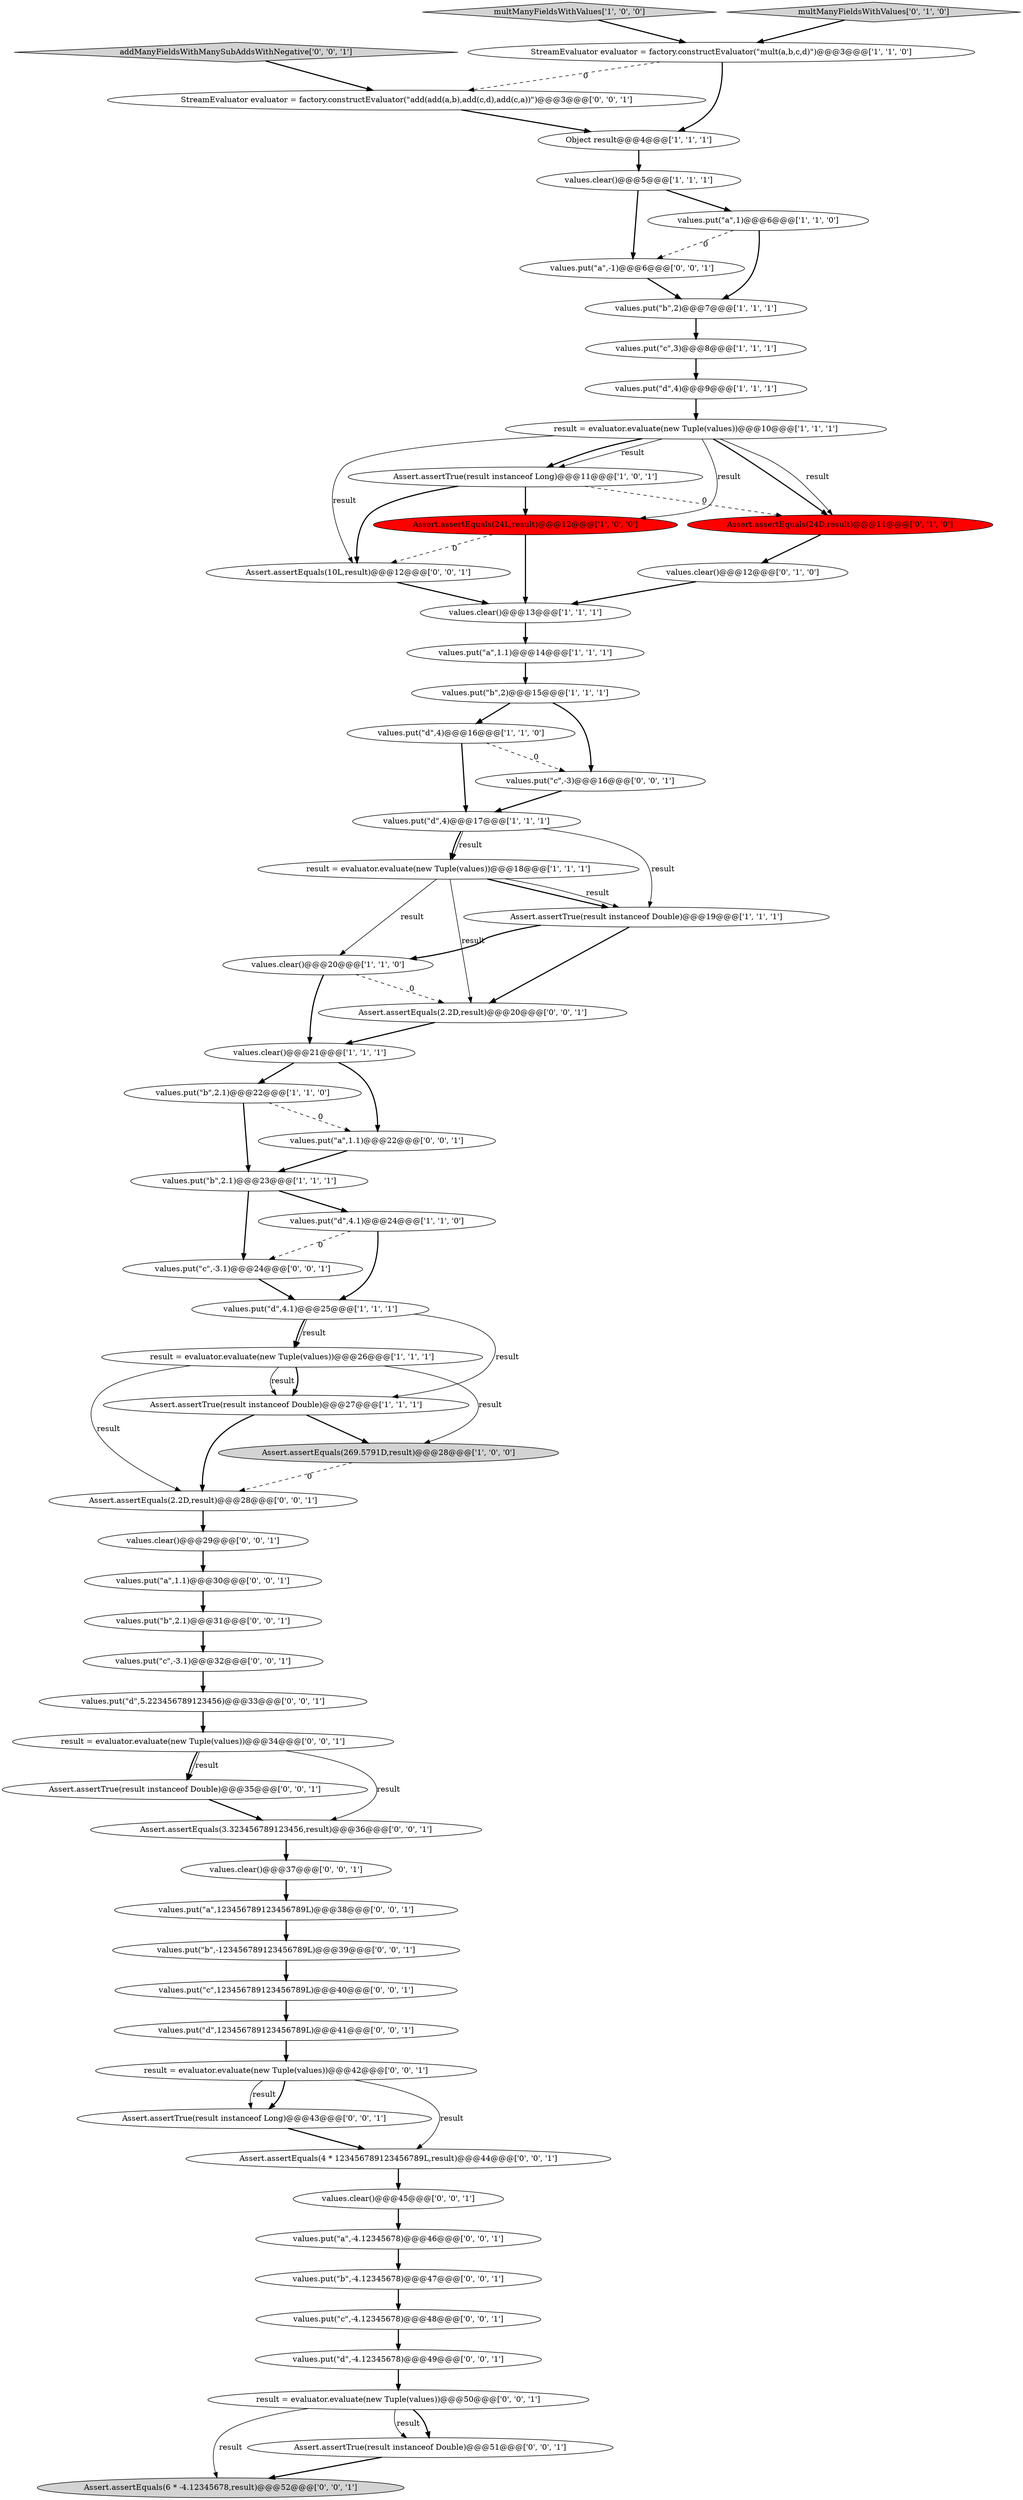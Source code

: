 digraph {
46 [style = filled, label = "values.put(\"a\",123456789123456789L)@@@38@@@['0', '0', '1']", fillcolor = white, shape = ellipse image = "AAA0AAABBB3BBB"];
22 [style = filled, label = "result = evaluator.evaluate(new Tuple(values))@@@26@@@['1', '1', '1']", fillcolor = white, shape = ellipse image = "AAA0AAABBB1BBB"];
61 [style = filled, label = "Assert.assertEquals(6 * -4.12345678,result)@@@52@@@['0', '0', '1']", fillcolor = lightgray, shape = ellipse image = "AAA0AAABBB3BBB"];
18 [style = filled, label = "values.clear()@@@21@@@['1', '1', '1']", fillcolor = white, shape = ellipse image = "AAA0AAABBB1BBB"];
20 [style = filled, label = "StreamEvaluator evaluator = factory.constructEvaluator(\"mult(a,b,c,d)\")@@@3@@@['1', '1', '0']", fillcolor = white, shape = ellipse image = "AAA0AAABBB1BBB"];
3 [style = filled, label = "values.put(\"d\",4.1)@@@25@@@['1', '1', '1']", fillcolor = white, shape = ellipse image = "AAA0AAABBB1BBB"];
40 [style = filled, label = "Assert.assertTrue(result instanceof Double)@@@35@@@['0', '0', '1']", fillcolor = white, shape = ellipse image = "AAA0AAABBB3BBB"];
47 [style = filled, label = "values.put(\"c\",123456789123456789L)@@@40@@@['0', '0', '1']", fillcolor = white, shape = ellipse image = "AAA0AAABBB3BBB"];
14 [style = filled, label = "values.put(\"b\",2.1)@@@23@@@['1', '1', '1']", fillcolor = white, shape = ellipse image = "AAA0AAABBB1BBB"];
16 [style = filled, label = "values.clear()@@@13@@@['1', '1', '1']", fillcolor = white, shape = ellipse image = "AAA0AAABBB1BBB"];
50 [style = filled, label = "Assert.assertEquals(10L,result)@@@12@@@['0', '0', '1']", fillcolor = white, shape = ellipse image = "AAA0AAABBB3BBB"];
11 [style = filled, label = "Assert.assertTrue(result instanceof Double)@@@27@@@['1', '1', '1']", fillcolor = white, shape = ellipse image = "AAA0AAABBB1BBB"];
30 [style = filled, label = "values.clear()@@@37@@@['0', '0', '1']", fillcolor = white, shape = ellipse image = "AAA0AAABBB3BBB"];
35 [style = filled, label = "values.put(\"b\",-123456789123456789L)@@@39@@@['0', '0', '1']", fillcolor = white, shape = ellipse image = "AAA0AAABBB3BBB"];
6 [style = filled, label = "values.put(\"b\",2)@@@7@@@['1', '1', '1']", fillcolor = white, shape = ellipse image = "AAA0AAABBB1BBB"];
9 [style = filled, label = "values.clear()@@@20@@@['1', '1', '0']", fillcolor = white, shape = ellipse image = "AAA0AAABBB1BBB"];
48 [style = filled, label = "values.put(\"b\",-4.12345678)@@@47@@@['0', '0', '1']", fillcolor = white, shape = ellipse image = "AAA0AAABBB3BBB"];
54 [style = filled, label = "values.put(\"d\",123456789123456789L)@@@41@@@['0', '0', '1']", fillcolor = white, shape = ellipse image = "AAA0AAABBB3BBB"];
55 [style = filled, label = "values.put(\"d\",5.223456789123456)@@@33@@@['0', '0', '1']", fillcolor = white, shape = ellipse image = "AAA0AAABBB3BBB"];
57 [style = filled, label = "values.put(\"c\",-3.1)@@@24@@@['0', '0', '1']", fillcolor = white, shape = ellipse image = "AAA0AAABBB3BBB"];
17 [style = filled, label = "values.put(\"d\",4)@@@17@@@['1', '1', '1']", fillcolor = white, shape = ellipse image = "AAA0AAABBB1BBB"];
12 [style = filled, label = "Assert.assertEquals(24L,result)@@@12@@@['1', '0', '0']", fillcolor = red, shape = ellipse image = "AAA1AAABBB1BBB"];
19 [style = filled, label = "result = evaluator.evaluate(new Tuple(values))@@@10@@@['1', '1', '1']", fillcolor = white, shape = ellipse image = "AAA0AAABBB1BBB"];
33 [style = filled, label = "values.put(\"a\",-1)@@@6@@@['0', '0', '1']", fillcolor = white, shape = ellipse image = "AAA0AAABBB3BBB"];
1 [style = filled, label = "values.put(\"b\",2.1)@@@22@@@['1', '1', '0']", fillcolor = white, shape = ellipse image = "AAA0AAABBB1BBB"];
34 [style = filled, label = "addManyFieldsWithManySubAddsWithNegative['0', '0', '1']", fillcolor = lightgray, shape = diamond image = "AAA0AAABBB3BBB"];
38 [style = filled, label = "result = evaluator.evaluate(new Tuple(values))@@@42@@@['0', '0', '1']", fillcolor = white, shape = ellipse image = "AAA0AAABBB3BBB"];
13 [style = filled, label = "values.put(\"d\",4)@@@16@@@['1', '1', '0']", fillcolor = white, shape = ellipse image = "AAA0AAABBB1BBB"];
0 [style = filled, label = "values.put(\"c\",3)@@@8@@@['1', '1', '1']", fillcolor = white, shape = ellipse image = "AAA0AAABBB1BBB"];
56 [style = filled, label = "values.put(\"c\",-3)@@@16@@@['0', '0', '1']", fillcolor = white, shape = ellipse image = "AAA0AAABBB3BBB"];
53 [style = filled, label = "Assert.assertTrue(result instanceof Long)@@@43@@@['0', '0', '1']", fillcolor = white, shape = ellipse image = "AAA0AAABBB3BBB"];
52 [style = filled, label = "values.put(\"d\",-4.12345678)@@@49@@@['0', '0', '1']", fillcolor = white, shape = ellipse image = "AAA0AAABBB3BBB"];
23 [style = filled, label = "multManyFieldsWithValues['1', '0', '0']", fillcolor = lightgray, shape = diamond image = "AAA0AAABBB1BBB"];
29 [style = filled, label = "values.clear()@@@12@@@['0', '1', '0']", fillcolor = white, shape = ellipse image = "AAA0AAABBB2BBB"];
8 [style = filled, label = "result = evaluator.evaluate(new Tuple(values))@@@18@@@['1', '1', '1']", fillcolor = white, shape = ellipse image = "AAA0AAABBB1BBB"];
49 [style = filled, label = "values.put(\"a\",-4.12345678)@@@46@@@['0', '0', '1']", fillcolor = white, shape = ellipse image = "AAA0AAABBB3BBB"];
27 [style = filled, label = "multManyFieldsWithValues['0', '1', '0']", fillcolor = lightgray, shape = diamond image = "AAA0AAABBB2BBB"];
36 [style = filled, label = "Assert.assertEquals(2.2D,result)@@@20@@@['0', '0', '1']", fillcolor = white, shape = ellipse image = "AAA0AAABBB3BBB"];
60 [style = filled, label = "Assert.assertEquals(4 * 123456789123456789L,result)@@@44@@@['0', '0', '1']", fillcolor = white, shape = ellipse image = "AAA0AAABBB3BBB"];
5 [style = filled, label = "values.put(\"a\",1)@@@6@@@['1', '1', '0']", fillcolor = white, shape = ellipse image = "AAA0AAABBB1BBB"];
4 [style = filled, label = "values.put(\"b\",2)@@@15@@@['1', '1', '1']", fillcolor = white, shape = ellipse image = "AAA0AAABBB1BBB"];
62 [style = filled, label = "values.clear()@@@45@@@['0', '0', '1']", fillcolor = white, shape = ellipse image = "AAA0AAABBB3BBB"];
21 [style = filled, label = "values.put(\"a\",1.1)@@@14@@@['1', '1', '1']", fillcolor = white, shape = ellipse image = "AAA0AAABBB1BBB"];
41 [style = filled, label = "Assert.assertEquals(3.323456789123456,result)@@@36@@@['0', '0', '1']", fillcolor = white, shape = ellipse image = "AAA0AAABBB3BBB"];
37 [style = filled, label = "Assert.assertTrue(result instanceof Double)@@@51@@@['0', '0', '1']", fillcolor = white, shape = ellipse image = "AAA0AAABBB3BBB"];
24 [style = filled, label = "values.clear()@@@5@@@['1', '1', '1']", fillcolor = white, shape = ellipse image = "AAA0AAABBB1BBB"];
58 [style = filled, label = "result = evaluator.evaluate(new Tuple(values))@@@50@@@['0', '0', '1']", fillcolor = white, shape = ellipse image = "AAA0AAABBB3BBB"];
44 [style = filled, label = "values.clear()@@@29@@@['0', '0', '1']", fillcolor = white, shape = ellipse image = "AAA0AAABBB3BBB"];
51 [style = filled, label = "StreamEvaluator evaluator = factory.constructEvaluator(\"add(add(a,b),add(c,d),add(c,a))\")@@@3@@@['0', '0', '1']", fillcolor = white, shape = ellipse image = "AAA0AAABBB3BBB"];
31 [style = filled, label = "values.put(\"b\",2.1)@@@31@@@['0', '0', '1']", fillcolor = white, shape = ellipse image = "AAA0AAABBB3BBB"];
32 [style = filled, label = "result = evaluator.evaluate(new Tuple(values))@@@34@@@['0', '0', '1']", fillcolor = white, shape = ellipse image = "AAA0AAABBB3BBB"];
39 [style = filled, label = "values.put(\"c\",-4.12345678)@@@48@@@['0', '0', '1']", fillcolor = white, shape = ellipse image = "AAA0AAABBB3BBB"];
7 [style = filled, label = "Assert.assertTrue(result instanceof Long)@@@11@@@['1', '0', '1']", fillcolor = white, shape = ellipse image = "AAA0AAABBB1BBB"];
25 [style = filled, label = "Assert.assertEquals(269.5791D,result)@@@28@@@['1', '0', '0']", fillcolor = lightgray, shape = ellipse image = "AAA0AAABBB1BBB"];
59 [style = filled, label = "values.put(\"a\",1.1)@@@30@@@['0', '0', '1']", fillcolor = white, shape = ellipse image = "AAA0AAABBB3BBB"];
28 [style = filled, label = "Assert.assertEquals(24D,result)@@@11@@@['0', '1', '0']", fillcolor = red, shape = ellipse image = "AAA1AAABBB2BBB"];
10 [style = filled, label = "Assert.assertTrue(result instanceof Double)@@@19@@@['1', '1', '1']", fillcolor = white, shape = ellipse image = "AAA0AAABBB1BBB"];
2 [style = filled, label = "Object result@@@4@@@['1', '1', '1']", fillcolor = white, shape = ellipse image = "AAA0AAABBB1BBB"];
15 [style = filled, label = "values.put(\"d\",4)@@@9@@@['1', '1', '1']", fillcolor = white, shape = ellipse image = "AAA0AAABBB1BBB"];
26 [style = filled, label = "values.put(\"d\",4.1)@@@24@@@['1', '1', '0']", fillcolor = white, shape = ellipse image = "AAA0AAABBB1BBB"];
43 [style = filled, label = "values.put(\"c\",-3.1)@@@32@@@['0', '0', '1']", fillcolor = white, shape = ellipse image = "AAA0AAABBB3BBB"];
45 [style = filled, label = "Assert.assertEquals(2.2D,result)@@@28@@@['0', '0', '1']", fillcolor = white, shape = ellipse image = "AAA0AAABBB3BBB"];
42 [style = filled, label = "values.put(\"a\",1.1)@@@22@@@['0', '0', '1']", fillcolor = white, shape = ellipse image = "AAA0AAABBB3BBB"];
9->36 [style = dashed, label="0"];
1->42 [style = dashed, label="0"];
8->10 [style = bold, label=""];
13->56 [style = dashed, label="0"];
43->55 [style = bold, label=""];
22->25 [style = solid, label="result"];
49->48 [style = bold, label=""];
59->31 [style = bold, label=""];
0->15 [style = bold, label=""];
48->39 [style = bold, label=""];
13->17 [style = bold, label=""];
30->46 [style = bold, label=""];
36->18 [style = bold, label=""];
62->49 [style = bold, label=""];
19->28 [style = bold, label=""];
2->24 [style = bold, label=""];
53->60 [style = bold, label=""];
32->40 [style = solid, label="result"];
54->38 [style = bold, label=""];
22->45 [style = solid, label="result"];
26->57 [style = dashed, label="0"];
11->25 [style = bold, label=""];
19->12 [style = solid, label="result"];
60->62 [style = bold, label=""];
38->53 [style = bold, label=""];
38->53 [style = solid, label="result"];
8->9 [style = solid, label="result"];
37->61 [style = bold, label=""];
24->5 [style = bold, label=""];
52->58 [style = bold, label=""];
4->56 [style = bold, label=""];
41->30 [style = bold, label=""];
39->52 [style = bold, label=""];
5->6 [style = bold, label=""];
18->1 [style = bold, label=""];
47->54 [style = bold, label=""];
14->57 [style = bold, label=""];
5->33 [style = dashed, label="0"];
17->8 [style = solid, label="result"];
55->32 [style = bold, label=""];
29->16 [style = bold, label=""];
27->20 [style = bold, label=""];
22->11 [style = bold, label=""];
22->11 [style = solid, label="result"];
7->50 [style = bold, label=""];
21->4 [style = bold, label=""];
17->8 [style = bold, label=""];
28->29 [style = bold, label=""];
23->20 [style = bold, label=""];
26->3 [style = bold, label=""];
4->13 [style = bold, label=""];
58->37 [style = bold, label=""];
15->19 [style = bold, label=""];
8->36 [style = solid, label="result"];
45->44 [style = bold, label=""];
42->14 [style = bold, label=""];
17->10 [style = solid, label="result"];
34->51 [style = bold, label=""];
24->33 [style = bold, label=""];
9->18 [style = bold, label=""];
38->60 [style = solid, label="result"];
3->22 [style = solid, label="result"];
51->2 [style = bold, label=""];
7->28 [style = dashed, label="0"];
32->40 [style = bold, label=""];
25->45 [style = dashed, label="0"];
46->35 [style = bold, label=""];
31->43 [style = bold, label=""];
10->9 [style = bold, label=""];
58->37 [style = solid, label="result"];
3->11 [style = solid, label="result"];
32->41 [style = solid, label="result"];
8->10 [style = solid, label="result"];
7->12 [style = bold, label=""];
20->51 [style = dashed, label="0"];
33->6 [style = bold, label=""];
11->45 [style = bold, label=""];
50->16 [style = bold, label=""];
19->7 [style = solid, label="result"];
6->0 [style = bold, label=""];
12->16 [style = bold, label=""];
3->22 [style = bold, label=""];
56->17 [style = bold, label=""];
10->36 [style = bold, label=""];
58->61 [style = solid, label="result"];
20->2 [style = bold, label=""];
14->26 [style = bold, label=""];
19->28 [style = solid, label="result"];
16->21 [style = bold, label=""];
19->50 [style = solid, label="result"];
40->41 [style = bold, label=""];
35->47 [style = bold, label=""];
1->14 [style = bold, label=""];
57->3 [style = bold, label=""];
12->50 [style = dashed, label="0"];
19->7 [style = bold, label=""];
44->59 [style = bold, label=""];
18->42 [style = bold, label=""];
}
